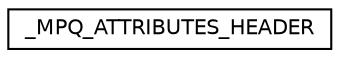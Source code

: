 digraph G
{
  edge [fontname="Helvetica",fontsize="10",labelfontname="Helvetica",labelfontsize="10"];
  node [fontname="Helvetica",fontsize="10",shape=record];
  rankdir="LR";
  Node1 [label="_MPQ_ATTRIBUTES_HEADER",height=0.2,width=0.4,color="black", fillcolor="white", style="filled",URL="$struct___m_p_q___a_t_t_r_i_b_u_t_e_s___h_e_a_d_e_r.html"];
}
